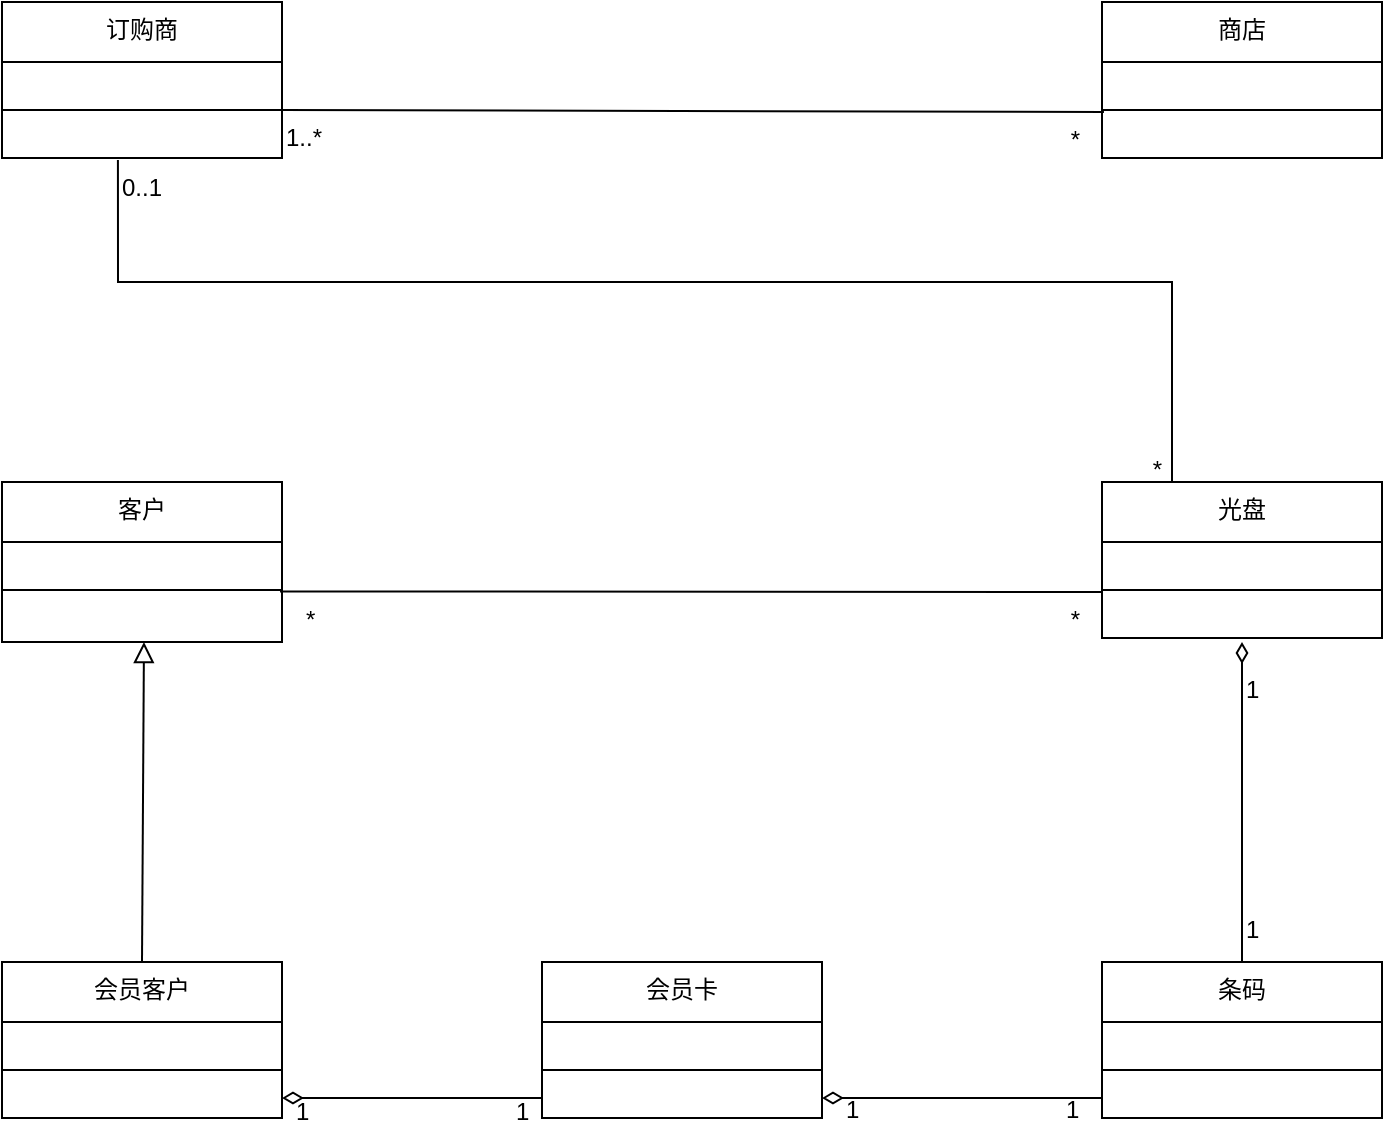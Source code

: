 <mxfile version="28.2.5">
  <diagram name="第 1 页" id="ke_pS9Q1aL-D20hLVY9y">
    <mxGraphModel dx="826" dy="784" grid="1" gridSize="10" guides="1" tooltips="1" connect="1" arrows="1" fold="1" page="1" pageScale="1" pageWidth="1200" pageHeight="1600" math="0" shadow="0">
      <root>
        <mxCell id="0" />
        <mxCell id="1" parent="0" />
        <mxCell id="IEos8tZ_cyTex-AkY5F_-1" value="订购商" style="swimlane;fontStyle=0;align=center;verticalAlign=top;childLayout=stackLayout;horizontal=1;startSize=30;horizontalStack=0;resizeParent=1;resizeParentMax=0;resizeLast=0;collapsible=0;marginBottom=0;html=1;whiteSpace=wrap;" vertex="1" parent="1">
          <mxGeometry x="260" y="320" width="140" height="78" as="geometry" />
        </mxCell>
        <mxCell id="IEos8tZ_cyTex-AkY5F_-3" value="&amp;nbsp;" style="text;html=1;strokeColor=none;fillColor=none;align=left;verticalAlign=middle;spacingLeft=4;spacingRight=4;overflow=hidden;rotatable=0;points=[[0,0.5],[1,0.5]];portConstraint=eastwest;whiteSpace=wrap;" vertex="1" parent="IEos8tZ_cyTex-AkY5F_-1">
          <mxGeometry y="30" width="140" height="20" as="geometry" />
        </mxCell>
        <mxCell id="IEos8tZ_cyTex-AkY5F_-6" value="" style="line;strokeWidth=1;fillColor=none;align=left;verticalAlign=middle;spacingTop=-1;spacingLeft=3;spacingRight=3;rotatable=0;labelPosition=right;points=[];portConstraint=eastwest;" vertex="1" parent="IEos8tZ_cyTex-AkY5F_-1">
          <mxGeometry y="50" width="140" height="8" as="geometry" />
        </mxCell>
        <mxCell id="IEos8tZ_cyTex-AkY5F_-8" value="&amp;nbsp;" style="text;html=1;strokeColor=none;fillColor=none;align=left;verticalAlign=middle;spacingLeft=4;spacingRight=4;overflow=hidden;rotatable=0;points=[[0,0.5],[1,0.5]];portConstraint=eastwest;whiteSpace=wrap;" vertex="1" parent="IEos8tZ_cyTex-AkY5F_-1">
          <mxGeometry y="58" width="140" height="20" as="geometry" />
        </mxCell>
        <mxCell id="IEos8tZ_cyTex-AkY5F_-9" value="商店" style="swimlane;fontStyle=0;align=center;verticalAlign=top;childLayout=stackLayout;horizontal=1;startSize=30;horizontalStack=0;resizeParent=1;resizeParentMax=0;resizeLast=0;collapsible=0;marginBottom=0;html=1;whiteSpace=wrap;" vertex="1" parent="1">
          <mxGeometry x="810" y="320" width="140" height="78" as="geometry" />
        </mxCell>
        <mxCell id="IEos8tZ_cyTex-AkY5F_-10" value="&amp;nbsp;" style="text;html=1;strokeColor=none;fillColor=none;align=left;verticalAlign=middle;spacingLeft=4;spacingRight=4;overflow=hidden;rotatable=0;points=[[0,0.5],[1,0.5]];portConstraint=eastwest;whiteSpace=wrap;" vertex="1" parent="IEos8tZ_cyTex-AkY5F_-9">
          <mxGeometry y="30" width="140" height="20" as="geometry" />
        </mxCell>
        <mxCell id="IEos8tZ_cyTex-AkY5F_-11" value="" style="line;strokeWidth=1;fillColor=none;align=left;verticalAlign=middle;spacingTop=-1;spacingLeft=3;spacingRight=3;rotatable=0;labelPosition=right;points=[];portConstraint=eastwest;" vertex="1" parent="IEos8tZ_cyTex-AkY5F_-9">
          <mxGeometry y="50" width="140" height="8" as="geometry" />
        </mxCell>
        <mxCell id="IEos8tZ_cyTex-AkY5F_-12" value="&amp;nbsp;" style="text;html=1;strokeColor=none;fillColor=none;align=left;verticalAlign=middle;spacingLeft=4;spacingRight=4;overflow=hidden;rotatable=0;points=[[0,0.5],[1,0.5]];portConstraint=eastwest;whiteSpace=wrap;" vertex="1" parent="IEos8tZ_cyTex-AkY5F_-9">
          <mxGeometry y="58" width="140" height="20" as="geometry" />
        </mxCell>
        <mxCell id="IEos8tZ_cyTex-AkY5F_-13" value="客户" style="swimlane;fontStyle=0;align=center;verticalAlign=top;childLayout=stackLayout;horizontal=1;startSize=30;horizontalStack=0;resizeParent=1;resizeParentMax=0;resizeLast=0;collapsible=0;marginBottom=0;html=1;whiteSpace=wrap;" vertex="1" parent="1">
          <mxGeometry x="260" y="560" width="140" height="80" as="geometry" />
        </mxCell>
        <mxCell id="IEos8tZ_cyTex-AkY5F_-14" value="&amp;nbsp;" style="text;html=1;strokeColor=none;fillColor=none;align=left;verticalAlign=middle;spacingLeft=4;spacingRight=4;overflow=hidden;rotatable=0;points=[[0,0.5],[1,0.5]];portConstraint=eastwest;whiteSpace=wrap;" vertex="1" parent="IEos8tZ_cyTex-AkY5F_-13">
          <mxGeometry y="30" width="140" height="20" as="geometry" />
        </mxCell>
        <mxCell id="IEos8tZ_cyTex-AkY5F_-15" value="" style="line;strokeWidth=1;fillColor=none;align=left;verticalAlign=middle;spacingTop=-1;spacingLeft=3;spacingRight=3;rotatable=0;labelPosition=right;points=[];portConstraint=eastwest;" vertex="1" parent="IEos8tZ_cyTex-AkY5F_-13">
          <mxGeometry y="50" width="140" height="8" as="geometry" />
        </mxCell>
        <mxCell id="IEos8tZ_cyTex-AkY5F_-16" value="&amp;nbsp;" style="text;html=1;strokeColor=none;fillColor=none;align=left;verticalAlign=middle;spacingLeft=4;spacingRight=4;overflow=hidden;rotatable=0;points=[[0,0.5],[1,0.5]];portConstraint=eastwest;whiteSpace=wrap;" vertex="1" parent="IEos8tZ_cyTex-AkY5F_-13">
          <mxGeometry y="58" width="140" height="22" as="geometry" />
        </mxCell>
        <mxCell id="IEos8tZ_cyTex-AkY5F_-17" value="光盘" style="swimlane;fontStyle=0;align=center;verticalAlign=top;childLayout=stackLayout;horizontal=1;startSize=30;horizontalStack=0;resizeParent=1;resizeParentMax=0;resizeLast=0;collapsible=0;marginBottom=0;html=1;whiteSpace=wrap;" vertex="1" parent="1">
          <mxGeometry x="810" y="560" width="140" height="78" as="geometry" />
        </mxCell>
        <mxCell id="IEos8tZ_cyTex-AkY5F_-18" value="&amp;nbsp;" style="text;html=1;strokeColor=none;fillColor=none;align=left;verticalAlign=middle;spacingLeft=4;spacingRight=4;overflow=hidden;rotatable=0;points=[[0,0.5],[1,0.5]];portConstraint=eastwest;whiteSpace=wrap;" vertex="1" parent="IEos8tZ_cyTex-AkY5F_-17">
          <mxGeometry y="30" width="140" height="20" as="geometry" />
        </mxCell>
        <mxCell id="IEos8tZ_cyTex-AkY5F_-19" value="" style="line;strokeWidth=1;fillColor=none;align=left;verticalAlign=middle;spacingTop=-1;spacingLeft=3;spacingRight=3;rotatable=0;labelPosition=right;points=[];portConstraint=eastwest;" vertex="1" parent="IEos8tZ_cyTex-AkY5F_-17">
          <mxGeometry y="50" width="140" height="8" as="geometry" />
        </mxCell>
        <mxCell id="IEos8tZ_cyTex-AkY5F_-20" value="&amp;nbsp;" style="text;html=1;strokeColor=none;fillColor=none;align=left;verticalAlign=middle;spacingLeft=4;spacingRight=4;overflow=hidden;rotatable=0;points=[[0,0.5],[1,0.5]];portConstraint=eastwest;whiteSpace=wrap;" vertex="1" parent="IEos8tZ_cyTex-AkY5F_-17">
          <mxGeometry y="58" width="140" height="20" as="geometry" />
        </mxCell>
        <mxCell id="IEos8tZ_cyTex-AkY5F_-21" value="会员客户" style="swimlane;fontStyle=0;align=center;verticalAlign=top;childLayout=stackLayout;horizontal=1;startSize=30;horizontalStack=0;resizeParent=1;resizeParentMax=0;resizeLast=0;collapsible=0;marginBottom=0;html=1;whiteSpace=wrap;" vertex="1" parent="1">
          <mxGeometry x="260" y="800" width="140" height="78" as="geometry" />
        </mxCell>
        <mxCell id="IEos8tZ_cyTex-AkY5F_-22" value="&amp;nbsp;" style="text;html=1;strokeColor=none;fillColor=none;align=left;verticalAlign=middle;spacingLeft=4;spacingRight=4;overflow=hidden;rotatable=0;points=[[0,0.5],[1,0.5]];portConstraint=eastwest;whiteSpace=wrap;" vertex="1" parent="IEos8tZ_cyTex-AkY5F_-21">
          <mxGeometry y="30" width="140" height="20" as="geometry" />
        </mxCell>
        <mxCell id="IEos8tZ_cyTex-AkY5F_-23" value="" style="line;strokeWidth=1;fillColor=none;align=left;verticalAlign=middle;spacingTop=-1;spacingLeft=3;spacingRight=3;rotatable=0;labelPosition=right;points=[];portConstraint=eastwest;" vertex="1" parent="IEos8tZ_cyTex-AkY5F_-21">
          <mxGeometry y="50" width="140" height="8" as="geometry" />
        </mxCell>
        <mxCell id="IEos8tZ_cyTex-AkY5F_-24" value="&amp;nbsp;" style="text;html=1;strokeColor=none;fillColor=none;align=left;verticalAlign=middle;spacingLeft=4;spacingRight=4;overflow=hidden;rotatable=0;points=[[0,0.5],[1,0.5]];portConstraint=eastwest;whiteSpace=wrap;" vertex="1" parent="IEos8tZ_cyTex-AkY5F_-21">
          <mxGeometry y="58" width="140" height="20" as="geometry" />
        </mxCell>
        <mxCell id="IEos8tZ_cyTex-AkY5F_-25" value="会员卡" style="swimlane;fontStyle=0;align=center;verticalAlign=top;childLayout=stackLayout;horizontal=1;startSize=30;horizontalStack=0;resizeParent=1;resizeParentMax=0;resizeLast=0;collapsible=0;marginBottom=0;html=1;whiteSpace=wrap;" vertex="1" parent="1">
          <mxGeometry x="530" y="800" width="140" height="78" as="geometry" />
        </mxCell>
        <mxCell id="IEos8tZ_cyTex-AkY5F_-26" value="&amp;nbsp;" style="text;html=1;strokeColor=none;fillColor=none;align=left;verticalAlign=middle;spacingLeft=4;spacingRight=4;overflow=hidden;rotatable=0;points=[[0,0.5],[1,0.5]];portConstraint=eastwest;whiteSpace=wrap;" vertex="1" parent="IEos8tZ_cyTex-AkY5F_-25">
          <mxGeometry y="30" width="140" height="20" as="geometry" />
        </mxCell>
        <mxCell id="IEos8tZ_cyTex-AkY5F_-27" value="" style="line;strokeWidth=1;fillColor=none;align=left;verticalAlign=middle;spacingTop=-1;spacingLeft=3;spacingRight=3;rotatable=0;labelPosition=right;points=[];portConstraint=eastwest;" vertex="1" parent="IEos8tZ_cyTex-AkY5F_-25">
          <mxGeometry y="50" width="140" height="8" as="geometry" />
        </mxCell>
        <mxCell id="IEos8tZ_cyTex-AkY5F_-28" value="&amp;nbsp;" style="text;html=1;strokeColor=none;fillColor=none;align=left;verticalAlign=middle;spacingLeft=4;spacingRight=4;overflow=hidden;rotatable=0;points=[[0,0.5],[1,0.5]];portConstraint=eastwest;whiteSpace=wrap;" vertex="1" parent="IEos8tZ_cyTex-AkY5F_-25">
          <mxGeometry y="58" width="140" height="20" as="geometry" />
        </mxCell>
        <mxCell id="IEos8tZ_cyTex-AkY5F_-29" value="条码" style="swimlane;fontStyle=0;align=center;verticalAlign=top;childLayout=stackLayout;horizontal=1;startSize=30;horizontalStack=0;resizeParent=1;resizeParentMax=0;resizeLast=0;collapsible=0;marginBottom=0;html=1;whiteSpace=wrap;" vertex="1" parent="1">
          <mxGeometry x="810" y="800" width="140" height="78" as="geometry" />
        </mxCell>
        <mxCell id="IEos8tZ_cyTex-AkY5F_-30" value="&amp;nbsp;" style="text;html=1;strokeColor=none;fillColor=none;align=left;verticalAlign=middle;spacingLeft=4;spacingRight=4;overflow=hidden;rotatable=0;points=[[0,0.5],[1,0.5]];portConstraint=eastwest;whiteSpace=wrap;" vertex="1" parent="IEos8tZ_cyTex-AkY5F_-29">
          <mxGeometry y="30" width="140" height="20" as="geometry" />
        </mxCell>
        <mxCell id="IEos8tZ_cyTex-AkY5F_-31" value="" style="line;strokeWidth=1;fillColor=none;align=left;verticalAlign=middle;spacingTop=-1;spacingLeft=3;spacingRight=3;rotatable=0;labelPosition=right;points=[];portConstraint=eastwest;" vertex="1" parent="IEos8tZ_cyTex-AkY5F_-29">
          <mxGeometry y="50" width="140" height="8" as="geometry" />
        </mxCell>
        <mxCell id="IEos8tZ_cyTex-AkY5F_-32" value="&amp;nbsp;" style="text;html=1;strokeColor=none;fillColor=none;align=left;verticalAlign=middle;spacingLeft=4;spacingRight=4;overflow=hidden;rotatable=0;points=[[0,0.5],[1,0.5]];portConstraint=eastwest;whiteSpace=wrap;" vertex="1" parent="IEos8tZ_cyTex-AkY5F_-29">
          <mxGeometry y="58" width="140" height="20" as="geometry" />
        </mxCell>
        <mxCell id="IEos8tZ_cyTex-AkY5F_-33" value="" style="endArrow=none;html=1;rounded=0;align=center;verticalAlign=top;endFill=0;labelBackgroundColor=none;exitX=1;exitY=1.2;exitDx=0;exitDy=0;exitPerimeter=0;entryX=0.007;entryY=-0.15;entryDx=0;entryDy=0;entryPerimeter=0;" edge="1" parent="1" source="IEos8tZ_cyTex-AkY5F_-3" target="IEos8tZ_cyTex-AkY5F_-12">
          <mxGeometry relative="1" as="geometry">
            <mxPoint x="520" y="480" as="sourcePoint" />
            <mxPoint x="720" y="480" as="targetPoint" />
          </mxGeometry>
        </mxCell>
        <mxCell id="IEos8tZ_cyTex-AkY5F_-34" value="" style="resizable=0;html=1;align=left;verticalAlign=bottom;labelBackgroundColor=none;" connectable="0" vertex="1" parent="IEos8tZ_cyTex-AkY5F_-33">
          <mxGeometry x="-1" relative="1" as="geometry" />
        </mxCell>
        <mxCell id="IEos8tZ_cyTex-AkY5F_-35" value="1..*" style="resizable=0;html=1;align=left;verticalAlign=top;labelBackgroundColor=none;" connectable="0" vertex="1" parent="IEos8tZ_cyTex-AkY5F_-33">
          <mxGeometry x="-1" relative="1" as="geometry" />
        </mxCell>
        <mxCell id="IEos8tZ_cyTex-AkY5F_-37" value="*" style="resizable=0;html=1;align=right;verticalAlign=top;labelBackgroundColor=none;" connectable="0" vertex="1" parent="IEos8tZ_cyTex-AkY5F_-33">
          <mxGeometry x="1" relative="1" as="geometry">
            <mxPoint x="-11" as="offset" />
          </mxGeometry>
        </mxCell>
        <mxCell id="IEos8tZ_cyTex-AkY5F_-38" value="" style="endArrow=none;html=1;rounded=0;align=center;verticalAlign=top;endFill=0;labelBackgroundColor=none;exitX=0.414;exitY=1.05;exitDx=0;exitDy=0;exitPerimeter=0;entryX=0.25;entryY=0;entryDx=0;entryDy=0;" edge="1" parent="1" source="IEos8tZ_cyTex-AkY5F_-8" target="IEos8tZ_cyTex-AkY5F_-17">
          <mxGeometry relative="1" as="geometry">
            <mxPoint x="560" y="500" as="sourcePoint" />
            <mxPoint x="971" y="501" as="targetPoint" />
            <Array as="points">
              <mxPoint x="318" y="460" />
              <mxPoint x="845" y="460" />
            </Array>
          </mxGeometry>
        </mxCell>
        <mxCell id="IEos8tZ_cyTex-AkY5F_-39" value="" style="resizable=0;html=1;align=left;verticalAlign=bottom;labelBackgroundColor=none;" connectable="0" vertex="1" parent="IEos8tZ_cyTex-AkY5F_-38">
          <mxGeometry x="-1" relative="1" as="geometry" />
        </mxCell>
        <mxCell id="IEos8tZ_cyTex-AkY5F_-40" value="0..1" style="resizable=0;html=1;align=left;verticalAlign=top;labelBackgroundColor=none;" connectable="0" vertex="1" parent="IEos8tZ_cyTex-AkY5F_-38">
          <mxGeometry x="-1" relative="1" as="geometry" />
        </mxCell>
        <mxCell id="IEos8tZ_cyTex-AkY5F_-41" value="*" style="resizable=0;html=1;align=right;verticalAlign=top;labelBackgroundColor=none;" connectable="0" vertex="1" parent="IEos8tZ_cyTex-AkY5F_-38">
          <mxGeometry x="1" relative="1" as="geometry">
            <mxPoint x="-5" y="-20" as="offset" />
          </mxGeometry>
        </mxCell>
        <mxCell id="IEos8tZ_cyTex-AkY5F_-42" value="" style="endArrow=none;html=1;rounded=0;align=center;verticalAlign=top;endFill=0;labelBackgroundColor=none;exitX=0.993;exitY=-0.15;exitDx=0;exitDy=0;exitPerimeter=0;" edge="1" parent="1" source="IEos8tZ_cyTex-AkY5F_-16">
          <mxGeometry relative="1" as="geometry">
            <mxPoint x="640" y="620" as="sourcePoint" />
            <mxPoint x="810" y="615" as="targetPoint" />
          </mxGeometry>
        </mxCell>
        <mxCell id="IEos8tZ_cyTex-AkY5F_-43" value="" style="resizable=0;html=1;align=left;verticalAlign=bottom;labelBackgroundColor=none;" connectable="0" vertex="1" parent="IEos8tZ_cyTex-AkY5F_-42">
          <mxGeometry x="-1" relative="1" as="geometry" />
        </mxCell>
        <mxCell id="IEos8tZ_cyTex-AkY5F_-44" value="*" style="resizable=0;html=1;align=left;verticalAlign=top;labelBackgroundColor=none;" connectable="0" vertex="1" parent="IEos8tZ_cyTex-AkY5F_-42">
          <mxGeometry x="-1" relative="1" as="geometry">
            <mxPoint x="11" as="offset" />
          </mxGeometry>
        </mxCell>
        <mxCell id="IEos8tZ_cyTex-AkY5F_-45" value="*" style="resizable=0;html=1;align=right;verticalAlign=top;labelBackgroundColor=none;" connectable="0" vertex="1" parent="IEos8tZ_cyTex-AkY5F_-42">
          <mxGeometry x="1" relative="1" as="geometry">
            <mxPoint x="-11" as="offset" />
          </mxGeometry>
        </mxCell>
        <mxCell id="IEos8tZ_cyTex-AkY5F_-51" value="" style="endArrow=none;startArrow=diamondThin;endFill=0;startFill=0;html=1;verticalAlign=bottom;labelBackgroundColor=none;strokeWidth=1;startSize=8;endSize=8;rounded=0;entryX=0.5;entryY=0;entryDx=0;entryDy=0;exitX=0.5;exitY=1.1;exitDx=0;exitDy=0;exitPerimeter=0;" edge="1" parent="1" source="IEos8tZ_cyTex-AkY5F_-20" target="IEos8tZ_cyTex-AkY5F_-29">
          <mxGeometry width="160" relative="1" as="geometry">
            <mxPoint x="500" y="650" as="sourcePoint" />
            <mxPoint x="660" y="650" as="targetPoint" />
          </mxGeometry>
        </mxCell>
        <mxCell id="IEos8tZ_cyTex-AkY5F_-53" value="1" style="resizable=0;html=1;align=left;verticalAlign=top;labelBackgroundColor=none;" connectable="0" vertex="1" parent="1">
          <mxGeometry x="880" y="770" as="geometry" />
        </mxCell>
        <mxCell id="IEos8tZ_cyTex-AkY5F_-54" value="1" style="resizable=0;html=1;align=left;verticalAlign=top;labelBackgroundColor=none;" connectable="0" vertex="1" parent="1">
          <mxGeometry x="880" y="650" as="geometry" />
        </mxCell>
        <mxCell id="IEos8tZ_cyTex-AkY5F_-55" value="" style="endArrow=none;startArrow=diamondThin;endFill=0;startFill=0;html=1;verticalAlign=bottom;labelBackgroundColor=none;strokeWidth=1;startSize=8;endSize=8;rounded=0;entryX=0;entryY=0.5;entryDx=0;entryDy=0;exitX=1;exitY=0.5;exitDx=0;exitDy=0;" edge="1" parent="1" source="IEos8tZ_cyTex-AkY5F_-28" target="IEos8tZ_cyTex-AkY5F_-32">
          <mxGeometry width="160" relative="1" as="geometry">
            <mxPoint x="700" y="730" as="sourcePoint" />
            <mxPoint x="700" y="890" as="targetPoint" />
          </mxGeometry>
        </mxCell>
        <mxCell id="IEos8tZ_cyTex-AkY5F_-56" value="1" style="resizable=0;html=1;align=left;verticalAlign=top;labelBackgroundColor=none;" connectable="0" vertex="1" parent="1">
          <mxGeometry x="680" y="860" as="geometry" />
        </mxCell>
        <mxCell id="IEos8tZ_cyTex-AkY5F_-57" value="1" style="resizable=0;html=1;align=left;verticalAlign=top;labelBackgroundColor=none;" connectable="0" vertex="1" parent="1">
          <mxGeometry x="790" y="860" as="geometry" />
        </mxCell>
        <mxCell id="IEos8tZ_cyTex-AkY5F_-58" value="" style="endArrow=none;startArrow=diamondThin;endFill=0;startFill=0;html=1;verticalAlign=bottom;labelBackgroundColor=none;strokeWidth=1;startSize=8;endSize=8;rounded=0;entryX=0;entryY=0.5;entryDx=0;entryDy=0;exitX=1;exitY=0.5;exitDx=0;exitDy=0;" edge="1" parent="1" source="IEos8tZ_cyTex-AkY5F_-24" target="IEos8tZ_cyTex-AkY5F_-28">
          <mxGeometry width="160" relative="1" as="geometry">
            <mxPoint x="420" y="850" as="sourcePoint" />
            <mxPoint x="535" y="869" as="targetPoint" />
          </mxGeometry>
        </mxCell>
        <mxCell id="IEos8tZ_cyTex-AkY5F_-59" value="1" style="resizable=0;html=1;align=left;verticalAlign=top;labelBackgroundColor=none;" connectable="0" vertex="1" parent="1">
          <mxGeometry x="405" y="861" as="geometry" />
        </mxCell>
        <mxCell id="IEos8tZ_cyTex-AkY5F_-60" value="1" style="resizable=0;html=1;align=left;verticalAlign=top;labelBackgroundColor=none;" connectable="0" vertex="1" parent="1">
          <mxGeometry x="515" y="861" as="geometry" />
        </mxCell>
        <mxCell id="IEos8tZ_cyTex-AkY5F_-62" value="" style="endArrow=block;html=1;rounded=0;align=center;verticalAlign=bottom;endFill=0;labelBackgroundColor=none;endSize=8;exitX=0.5;exitY=0;exitDx=0;exitDy=0;entryX=0.507;entryY=1;entryDx=0;entryDy=0;entryPerimeter=0;" edge="1" parent="1" source="IEos8tZ_cyTex-AkY5F_-21" target="IEos8tZ_cyTex-AkY5F_-16">
          <mxGeometry relative="1" as="geometry">
            <mxPoint x="340" y="720" as="sourcePoint" />
            <mxPoint x="500" y="720" as="targetPoint" />
          </mxGeometry>
        </mxCell>
        <mxCell id="IEos8tZ_cyTex-AkY5F_-63" value="" style="resizable=0;html=1;align=center;verticalAlign=top;labelBackgroundColor=none;" connectable="0" vertex="1" parent="IEos8tZ_cyTex-AkY5F_-62">
          <mxGeometry relative="1" as="geometry" />
        </mxCell>
      </root>
    </mxGraphModel>
  </diagram>
</mxfile>
